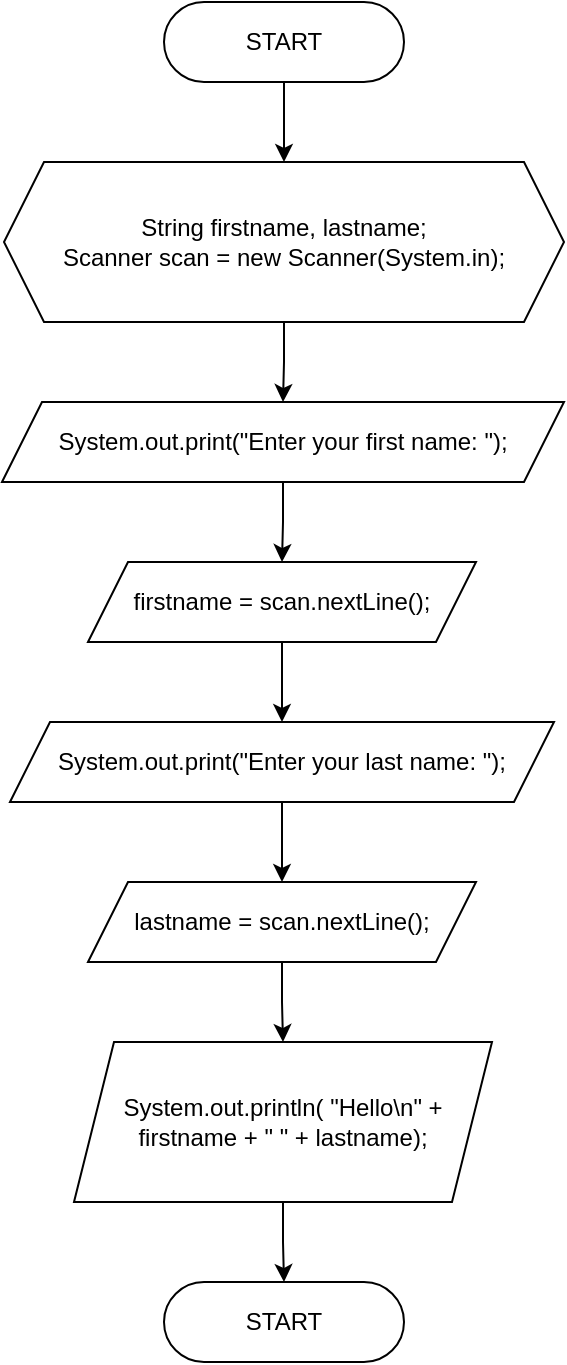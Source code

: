 <mxfile version="14.2.9" type="github">
  <diagram id="vvIa-QjcJDKoIjQ0uzmr" name="Page-1">
    <mxGraphModel dx="1026" dy="1789" grid="1" gridSize="10" guides="1" tooltips="1" connect="1" arrows="1" fold="1" page="1" pageScale="1" pageWidth="827" pageHeight="1169" math="0" shadow="0">
      <root>
        <mxCell id="0" />
        <mxCell id="1" parent="0" />
        <mxCell id="ei-6fnnDZALLyX5UDYKj-7" value="" style="edgeStyle=orthogonalEdgeStyle;rounded=0;orthogonalLoop=1;jettySize=auto;html=1;" edge="1" parent="1" source="ei-6fnnDZALLyX5UDYKj-1" target="ei-6fnnDZALLyX5UDYKj-3">
          <mxGeometry relative="1" as="geometry" />
        </mxCell>
        <mxCell id="ei-6fnnDZALLyX5UDYKj-1" value="START" style="rounded=1;whiteSpace=wrap;html=1;arcSize=50;" vertex="1" parent="1">
          <mxGeometry x="354" y="40" width="120" height="40" as="geometry" />
        </mxCell>
        <mxCell id="ei-6fnnDZALLyX5UDYKj-10" value="" style="edgeStyle=orthogonalEdgeStyle;rounded=0;orthogonalLoop=1;jettySize=auto;html=1;" edge="1" parent="1" source="ei-6fnnDZALLyX5UDYKj-3" target="ei-6fnnDZALLyX5UDYKj-9">
          <mxGeometry relative="1" as="geometry" />
        </mxCell>
        <mxCell id="ei-6fnnDZALLyX5UDYKj-13" value="" style="edgeStyle=orthogonalEdgeStyle;rounded=0;orthogonalLoop=1;jettySize=auto;html=1;" edge="1" parent="1" source="ei-6fnnDZALLyX5UDYKj-9" target="ei-6fnnDZALLyX5UDYKj-12">
          <mxGeometry relative="1" as="geometry" />
        </mxCell>
        <mxCell id="ei-6fnnDZALLyX5UDYKj-9" value="System.out.print(&quot;Enter your first name: &quot;);" style="shape=parallelogram;perimeter=parallelogramPerimeter;whiteSpace=wrap;html=1;fixedSize=1;" vertex="1" parent="1">
          <mxGeometry x="273" y="240" width="281" height="40" as="geometry" />
        </mxCell>
        <mxCell id="ei-6fnnDZALLyX5UDYKj-15" value="" style="edgeStyle=orthogonalEdgeStyle;rounded=0;orthogonalLoop=1;jettySize=auto;html=1;" edge="1" parent="1" source="ei-6fnnDZALLyX5UDYKj-12" target="ei-6fnnDZALLyX5UDYKj-14">
          <mxGeometry relative="1" as="geometry" />
        </mxCell>
        <mxCell id="ei-6fnnDZALLyX5UDYKj-12" value="firstname = scan.nextLine();" style="shape=parallelogram;perimeter=parallelogramPerimeter;whiteSpace=wrap;html=1;fixedSize=1;" vertex="1" parent="1">
          <mxGeometry x="316" y="320" width="194" height="40" as="geometry" />
        </mxCell>
        <mxCell id="ei-6fnnDZALLyX5UDYKj-17" value="" style="edgeStyle=orthogonalEdgeStyle;rounded=0;orthogonalLoop=1;jettySize=auto;html=1;" edge="1" parent="1" source="ei-6fnnDZALLyX5UDYKj-14" target="ei-6fnnDZALLyX5UDYKj-16">
          <mxGeometry relative="1" as="geometry" />
        </mxCell>
        <mxCell id="ei-6fnnDZALLyX5UDYKj-14" value="System.out.print(&quot;Enter your last name: &quot;);" style="shape=parallelogram;perimeter=parallelogramPerimeter;whiteSpace=wrap;html=1;fixedSize=1;" vertex="1" parent="1">
          <mxGeometry x="277" y="400" width="272" height="40" as="geometry" />
        </mxCell>
        <mxCell id="ei-6fnnDZALLyX5UDYKj-20" value="" style="edgeStyle=orthogonalEdgeStyle;rounded=0;orthogonalLoop=1;jettySize=auto;html=1;" edge="1" parent="1" source="ei-6fnnDZALLyX5UDYKj-16" target="ei-6fnnDZALLyX5UDYKj-19">
          <mxGeometry relative="1" as="geometry" />
        </mxCell>
        <mxCell id="ei-6fnnDZALLyX5UDYKj-16" value="lastname = scan.nextLine();" style="shape=parallelogram;perimeter=parallelogramPerimeter;whiteSpace=wrap;html=1;fixedSize=1;" vertex="1" parent="1">
          <mxGeometry x="316" y="480" width="194" height="40" as="geometry" />
        </mxCell>
        <mxCell id="ei-6fnnDZALLyX5UDYKj-3" value="String firstname, lastname;&lt;br&gt;Scanner scan = new Scanner(System.in);" style="shape=hexagon;perimeter=hexagonPerimeter2;whiteSpace=wrap;html=1;fixedSize=1;" vertex="1" parent="1">
          <mxGeometry x="274" y="120" width="280" height="80" as="geometry" />
        </mxCell>
        <mxCell id="ei-6fnnDZALLyX5UDYKj-24" value="" style="edgeStyle=orthogonalEdgeStyle;rounded=0;orthogonalLoop=1;jettySize=auto;html=1;" edge="1" parent="1" source="ei-6fnnDZALLyX5UDYKj-19" target="ei-6fnnDZALLyX5UDYKj-23">
          <mxGeometry relative="1" as="geometry" />
        </mxCell>
        <mxCell id="ei-6fnnDZALLyX5UDYKj-19" value="System.out.println( &quot;Hello\n&quot; + firstname + &quot; &quot; + lastname);" style="shape=parallelogram;perimeter=parallelogramPerimeter;whiteSpace=wrap;html=1;fixedSize=1;" vertex="1" parent="1">
          <mxGeometry x="309" y="560" width="209" height="80" as="geometry" />
        </mxCell>
        <mxCell id="ei-6fnnDZALLyX5UDYKj-23" value="START" style="rounded=1;whiteSpace=wrap;html=1;arcSize=50;" vertex="1" parent="1">
          <mxGeometry x="354" y="680" width="120" height="40" as="geometry" />
        </mxCell>
      </root>
    </mxGraphModel>
  </diagram>
</mxfile>
